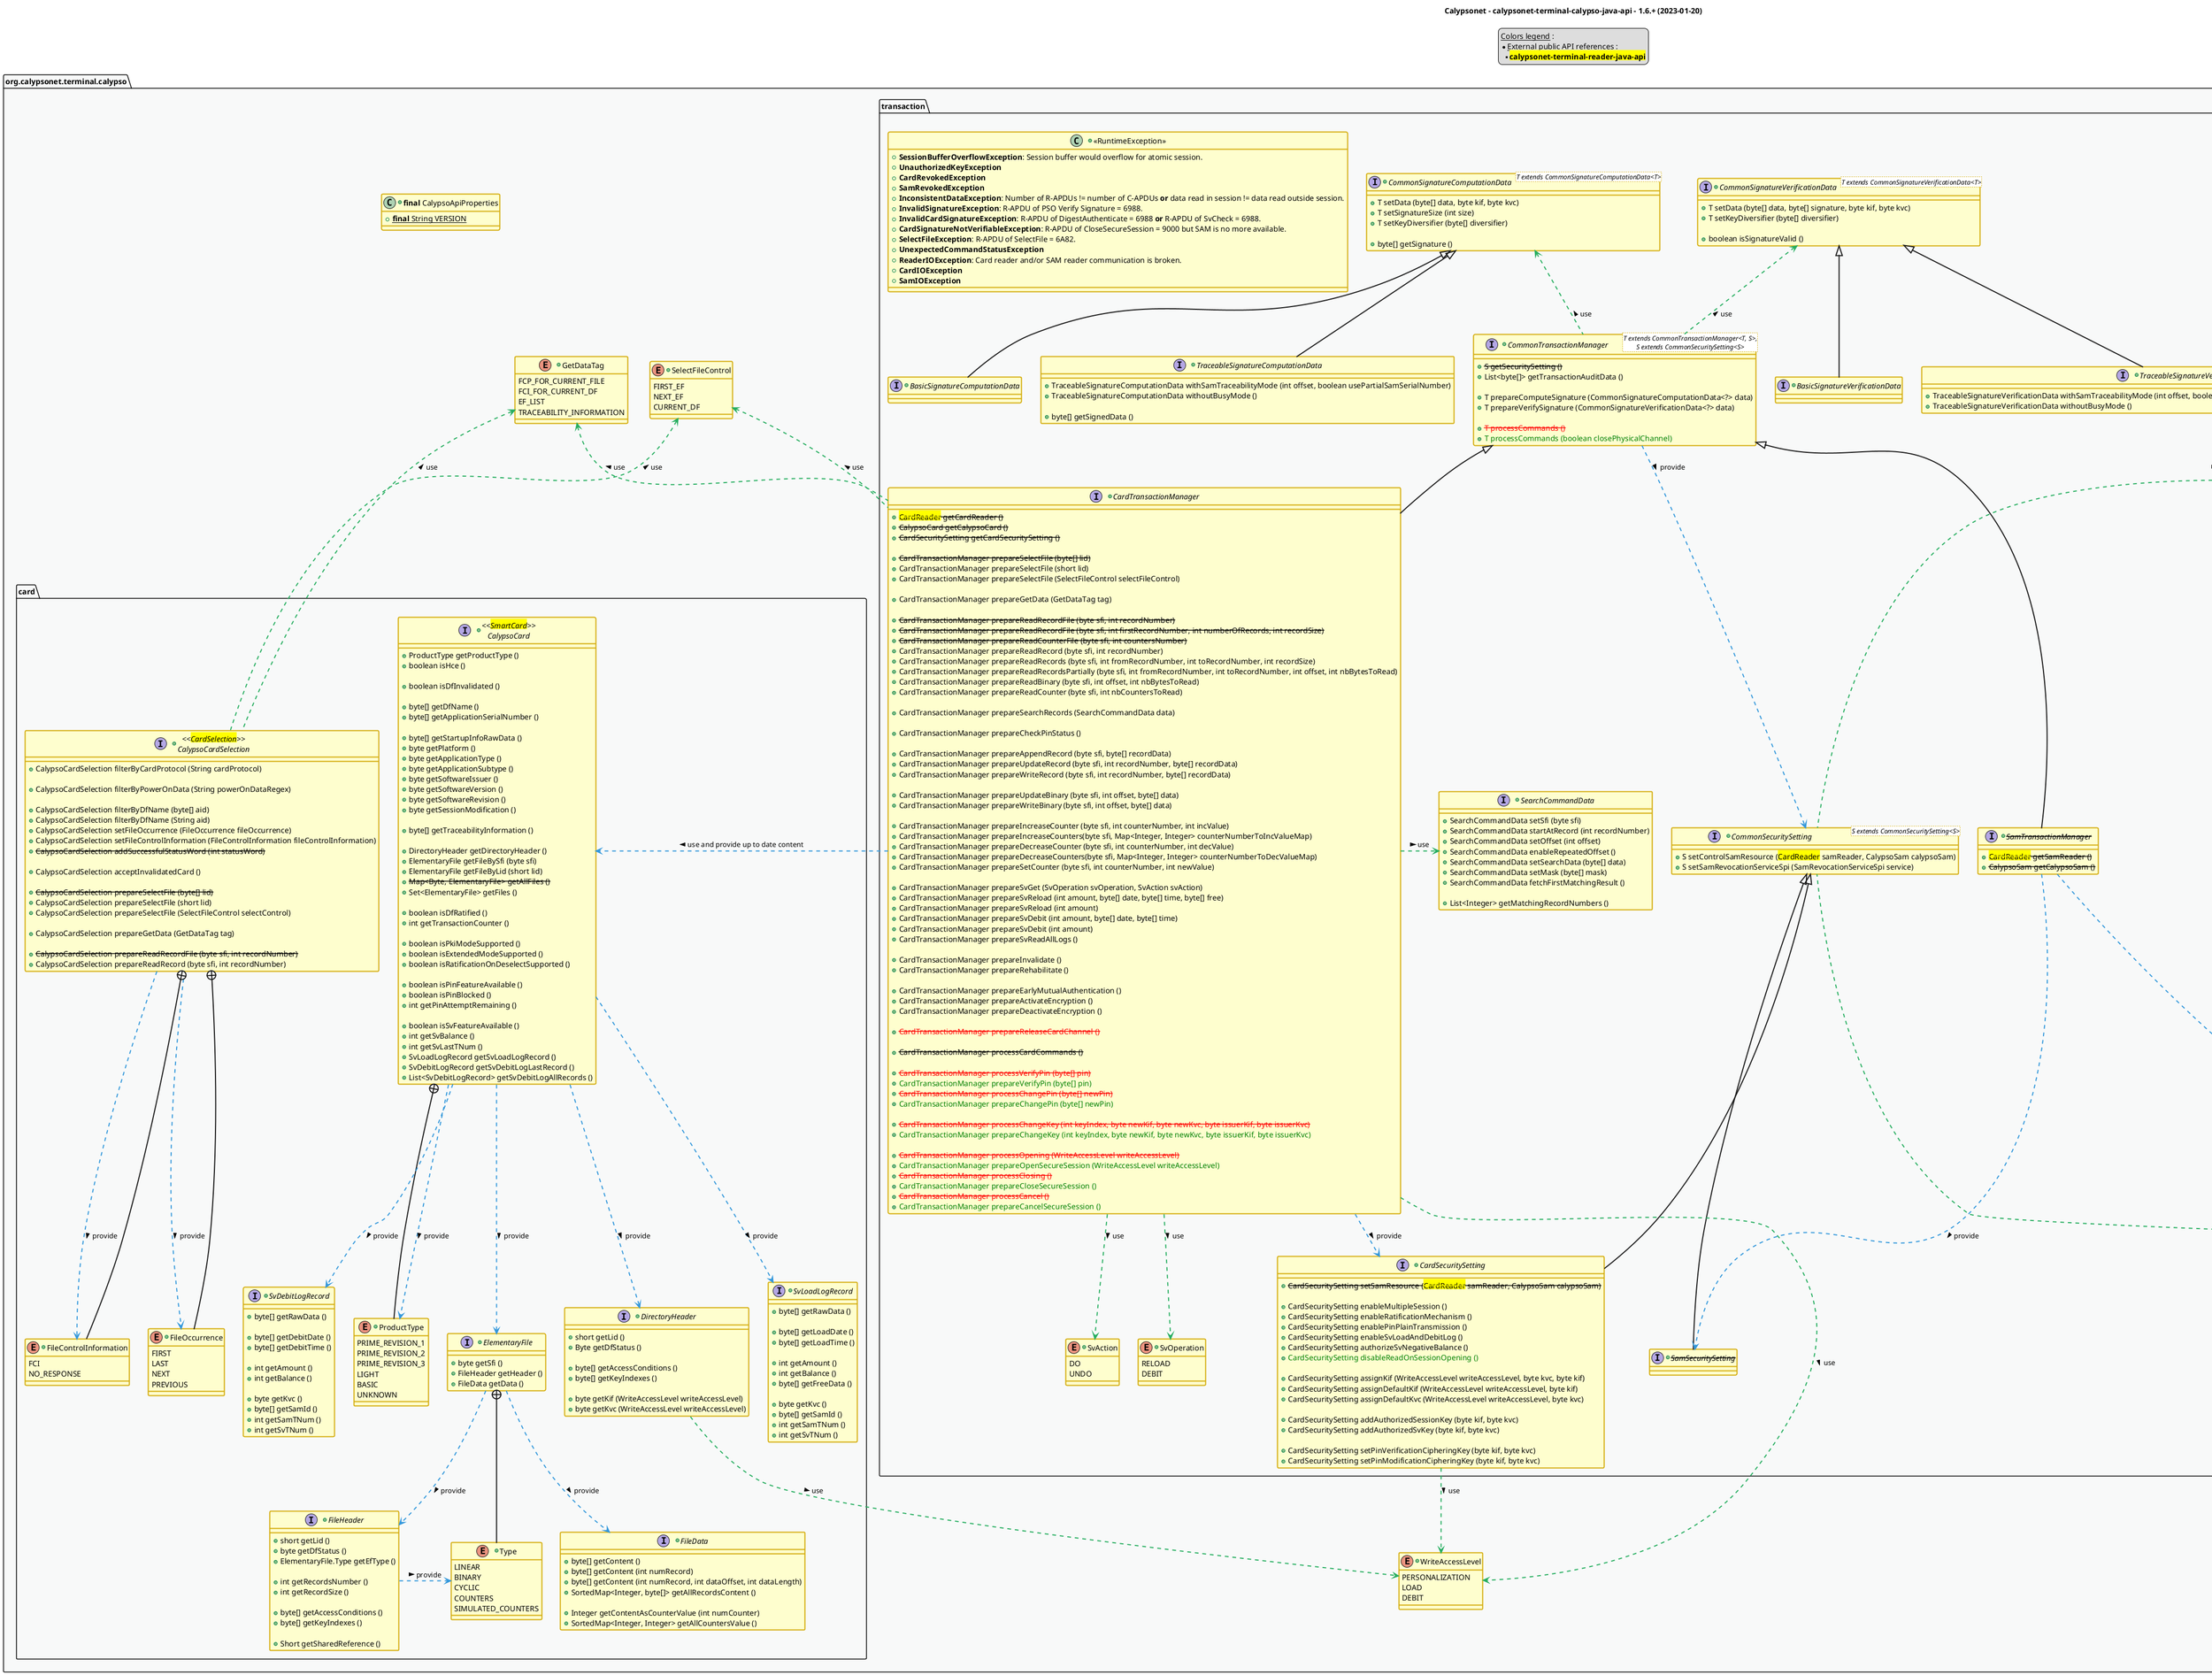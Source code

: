 @startuml
title
    Calypsonet - calypsonet-terminal-calypso-java-api - 1.6.+ (2023-01-20)
end title

' == THEME ==

'Couleurs issues de : https://htmlcolorcodes.com/fr/tableau-de-couleur/tableau-de-couleur-design-plat/
!define C_GREY1 F8F9F9
!define C_GREY2 F2F3F4
!define C_GREY3 E5E7E9
!define C_GREY4 D7DBDD
!define C_GREY5 CACFD2
!define C_GREY6 BDC3C7
!define C_LINK 3498DB
!define C_USE 27AE60

' -- Styles that don't work with new version of plantuml --
skinparam stereotypeABorderColor #A9DCDF
skinparam stereotypeIBorderColor #B4A7E5
skinparam stereotypeCBorderColor #ADD1B2
skinparam stereotypeEBorderColor #EB93DF
' -- END --

skinparam ClassBorderThickness 2
skinparam ArrowThickness 2

' Yellow
skinparam ClassBackgroundColor #FEFECE
skinparam ClassBorderColor #D4AC0D
' Red
skinparam ClassBackgroundColor<<red>> #FDEDEC
skinparam ClassBorderColor<<red>> #E74C3C
hide <<red>> stereotype
' Purple
skinparam ClassBackgroundColor<<purple>> #F4ECF7
skinparam ClassBorderColor<<purple>> #8E44AD
hide <<purple>> stereotype
' blue
skinparam ClassBackgroundColor<<blue>> #EBF5FB
skinparam ClassBorderColor<<blue>> #3498DB
hide <<blue>> stereotype
' Green
skinparam ClassBackgroundColor<<green>> #E9F7EF
skinparam ClassBorderColor<<green>> #27AE60
hide <<green>> stereotype
' Grey
skinparam ClassBackgroundColor<<grey>> #EAECEE
skinparam ClassBorderColor<<grey>> #2C3E50
hide <<grey>> stereotype

' == CONTENT ==

legend top
    __Colors legend__ :
    * __External public API references__ :
    ** <back:yellow>**calypsonet-terminal-reader-java-api**</back>
end legend

package "org.calypsonet.terminal.calypso" as api {

    +class "**final** CalypsoApiProperties" as ApiProperties {
        +{static} **final** String VERSION
    }
    +enum WriteAccessLevel {
        PERSONALIZATION
        LOAD
        DEBIT
    }
    +enum SelectFileControl {
        FIRST_EF
        NEXT_EF
        CURRENT_DF
    }
    +enum GetDataTag {
        FCP_FOR_CURRENT_FILE
        FCI_FOR_CURRENT_DF
        EF_LIST
        TRACEABILITY_INFORMATION
    }
    package spi {
        +interface SamRevocationServiceSpi {
            +boolean isSamRevoked (byte[] serialNumber)
            +boolean isSamRevoked (byte[] serialNumber, int counterValue)
        }
    }
    package card {
        +interface "<<<back:yellow>CardSelection</back>>>\nCalypsoCardSelection" as CalypsoCardSelection {
            +CalypsoCardSelection filterByCardProtocol (String cardProtocol)

            +CalypsoCardSelection filterByPowerOnData (String powerOnDataRegex)

            +CalypsoCardSelection filterByDfName (byte[] aid)
            +CalypsoCardSelection filterByDfName (String aid)
            +CalypsoCardSelection setFileOccurrence (FileOccurrence fileOccurrence)
            +CalypsoCardSelection setFileControlInformation (FileControlInformation fileControlInformation)
            +<s>CalypsoCardSelection addSuccessfulStatusWord (int statusWord)</s>

            +CalypsoCardSelection acceptInvalidatedCard ()

            +<s>CalypsoCardSelection prepareSelectFile (byte[] lid)</s>
            +CalypsoCardSelection prepareSelectFile (short lid)
            +CalypsoCardSelection prepareSelectFile (SelectFileControl selectControl)

            +CalypsoCardSelection prepareGetData (GetDataTag tag)

            +<s>CalypsoCardSelection prepareReadRecordFile (byte sfi, int recordNumber)</s>
            +CalypsoCardSelection prepareReadRecord (byte sfi, int recordNumber)
        }
        +enum FileOccurrence {
            FIRST
            LAST
            NEXT
            PREVIOUS
        }
        +enum FileControlInformation {
            FCI
            NO_RESPONSE
        }
        +interface "<<<back:yellow>SmartCard</back>>>\nCalypsoCard" as CalypsoCard {
            +ProductType getProductType ()
            +boolean isHce ()

            +boolean isDfInvalidated ()

            +byte[] getDfName ()
            +byte[] getApplicationSerialNumber ()

            +byte[] getStartupInfoRawData ()
            +byte getPlatform ()
            +byte getApplicationType ()
            +byte getApplicationSubtype ()
            +byte getSoftwareIssuer ()
            +byte getSoftwareVersion ()
            +byte getSoftwareRevision ()
            +byte getSessionModification ()

            +byte[] getTraceabilityInformation ()

            +DirectoryHeader getDirectoryHeader ()
            +ElementaryFile getFileBySfi (byte sfi)
            +ElementaryFile getFileByLid (short lid)
            +<s>Map<Byte, ElementaryFile> getAllFiles ()</s>
            +Set<ElementaryFile> getFiles ()

            +boolean isDfRatified ()
            +int getTransactionCounter ()

            +boolean isPkiModeSupported ()
            +boolean isExtendedModeSupported ()
            +boolean isRatificationOnDeselectSupported ()

            +boolean isPinFeatureAvailable ()
            +boolean isPinBlocked ()
            +int getPinAttemptRemaining ()

            +boolean isSvFeatureAvailable ()
            +int getSvBalance ()
            +int getSvLastTNum ()
            +SvLoadLogRecord getSvLoadLogRecord ()
            +SvDebitLogRecord getSvDebitLogLastRecord ()
            +List<SvDebitLogRecord> getSvDebitLogAllRecords ()
        }
        +interface DirectoryHeader {
            +short getLid ()
            +Byte getDfStatus ()

            +byte[] getAccessConditions ()
            +byte[] getKeyIndexes ()

            +byte getKif (WriteAccessLevel writeAccessLevel)
            +byte getKvc (WriteAccessLevel writeAccessLevel)
        }
        +interface ElementaryFile {
            +byte getSfi ()
            +FileHeader getHeader ()
            +FileData getData ()
        }
        +interface FileHeader {
            +short getLid ()
            +byte getDfStatus ()
            +ElementaryFile.Type getEfType ()

            +int getRecordsNumber ()
            +int getRecordSize ()

            +byte[] getAccessConditions ()
            +byte[] getKeyIndexes ()

            +Short getSharedReference ()
        }
        +enum "Type" as FileType {
            LINEAR
            BINARY
            CYCLIC
            COUNTERS
            SIMULATED_COUNTERS
        }
        +interface FileData {
            +byte[] getContent ()
            +byte[] getContent (int numRecord)
            +byte[] getContent (int numRecord, int dataOffset, int dataLength)
            +SortedMap<Integer, byte[]> getAllRecordsContent ()

            +Integer getContentAsCounterValue (int numCounter)
            +SortedMap<Integer, Integer> getAllCountersValue ()
        }
        +enum "ProductType" as CardProductType {
            PRIME_REVISION_1
            PRIME_REVISION_2
            PRIME_REVISION_3
            LIGHT
            BASIC
            UNKNOWN
        }
        +interface SvLoadLogRecord {
            +byte[] getRawData ()

            +byte[] getLoadDate ()
            +byte[] getLoadTime ()

            +int getAmount ()
            +int getBalance ()
            +byte[] getFreeData ()

            +byte getKvc ()
            +byte[] getSamId ()
            +int getSamTNum ()
            +int getSvTNum ()
        }
        +interface SvDebitLogRecord {
            +byte[] getRawData ()

            +byte[] getDebitDate ()
            +byte[] getDebitTime ()

            +int getAmount ()
            +int getBalance ()

            +byte getKvc ()
            +byte[] getSamId ()
            +int getSamTNum ()
            +int getSvTNum ()
        }
    }
    package sam {
        +interface "<<<back:yellow>CardSelection</back>>>\nCalypsoSamSelection" as CalypsoSamSelection {
            +CalypsoSamSelection filterByProductType (CalypsoSam.ProductType productType)
            +CalypsoSamSelection filterBySerialNumber (String serialNumberRegex)

            +CalypsoSamSelection setUnlockData (String unlockData)
        }
        +interface "<<<back:yellow>SmartCard</back>>>\nCalypsoSam" as CalypsoSam {
            +ProductType getProductType ()
            +String getProductInfo ()

            +byte[] getSerialNumber ()
            +byte getPlatform ()
            +byte getApplicationType ()
            +byte getApplicationSubType ()
            +byte getSoftwareIssuer ()
            +byte getSoftwareVersion ()
            +byte getSoftwareRevision ()
        }
        +enum "ProductType" as SamProductType {
            SAM_C1
            HSM_C1
            SAM_S1E1
            SAM_S1Dx
            <s>CSAM_F
            UNKNOWN
        }
    }
    package transaction {
        ' Common to Card and SAM
        +interface CommonTransactionManager<T extends CommonTransactionManager<T, S>,\nS extends CommonSecuritySetting<S>> {
            +<s>S getSecuritySetting ()
            +List<byte[]> getTransactionAuditData ()

            +T prepareComputeSignature (CommonSignatureComputationData<?> data)
            +T prepareVerifySignature (CommonSignatureVerificationData<?> data)

            +<s><color:red>T processCommands ()
            +<color:green>T processCommands (boolean closePhysicalChannel)
        }
        +interface CommonSignatureComputationData<T extends CommonSignatureComputationData<T>> {
            +T setData (byte[] data, byte kif, byte kvc)
            +T setSignatureSize (int size)
            +T setKeyDiversifier (byte[] diversifier)

            +byte[] getSignature ()
        }
        +interface BasicSignatureComputationData extends CommonSignatureComputationData {
        }
        +interface TraceableSignatureComputationData extends CommonSignatureComputationData {
            +TraceableSignatureComputationData withSamTraceabilityMode (int offset, boolean usePartialSamSerialNumber)
            +TraceableSignatureComputationData withoutBusyMode ()

            +byte[] getSignedData ()
        }
        +interface CommonSignatureVerificationData<T extends CommonSignatureVerificationData<T>> {
            +T setData (byte[] data, byte[] signature, byte kif, byte kvc)
            +T setKeyDiversifier (byte[] diversifier)

            +boolean isSignatureValid ()
        }
        +interface BasicSignatureVerificationData extends CommonSignatureVerificationData {
        }
        +interface TraceableSignatureVerificationData extends CommonSignatureVerificationData {
            +TraceableSignatureVerificationData withSamTraceabilityMode (int offset, boolean isPartialSamSerialNumber, boolean checkSamRevocationStatus)
            +TraceableSignatureVerificationData withoutBusyMode ()
        }
        +interface CommonSecuritySetting<S extends CommonSecuritySetting<S>> {
            +S setControlSamResource (<back:yellow>CardReader</back> samReader, CalypsoSam calypsoSam)
            +S setSamRevocationServiceSpi (SamRevocationServiceSpi service)
        }
        ' Card
        +interface CardTransactionManager extends CommonTransactionManager {
            +<s><back:yellow>CardReader</back> getCardReader ()
            +<s>CalypsoCard getCalypsoCard ()
            +<s>CardSecuritySetting getCardSecuritySetting ()

            +<s>CardTransactionManager prepareSelectFile (byte[] lid)
            +CardTransactionManager prepareSelectFile (short lid)
            +CardTransactionManager prepareSelectFile (SelectFileControl selectFileControl)

            +CardTransactionManager prepareGetData (GetDataTag tag)

            +<s>CardTransactionManager prepareReadRecordFile (byte sfi, int recordNumber)
            +<s>CardTransactionManager prepareReadRecordFile (byte sfi, int firstRecordNumber, int numberOfRecords, int recordSize)
            +<s>CardTransactionManager prepareReadCounterFile (byte sfi, int countersNumber)
            +CardTransactionManager prepareReadRecord (byte sfi, int recordNumber)
            +CardTransactionManager prepareReadRecords (byte sfi, int fromRecordNumber, int toRecordNumber, int recordSize)
            +CardTransactionManager prepareReadRecordsPartially (byte sfi, int fromRecordNumber, int toRecordNumber, int offset, int nbBytesToRead)
            +CardTransactionManager prepareReadBinary (byte sfi, int offset, int nbBytesToRead)
            +CardTransactionManager prepareReadCounter (byte sfi, int nbCountersToRead)

            +CardTransactionManager prepareSearchRecords (SearchCommandData data)

            +CardTransactionManager prepareCheckPinStatus ()

            +CardTransactionManager prepareAppendRecord (byte sfi, byte[] recordData)
            +CardTransactionManager prepareUpdateRecord (byte sfi, int recordNumber, byte[] recordData)
            +CardTransactionManager prepareWriteRecord (byte sfi, int recordNumber, byte[] recordData)

            +CardTransactionManager prepareUpdateBinary (byte sfi, int offset, byte[] data)
            +CardTransactionManager prepareWriteBinary (byte sfi, int offset, byte[] data)

            +CardTransactionManager prepareIncreaseCounter (byte sfi, int counterNumber, int incValue)
            +CardTransactionManager prepareIncreaseCounters(byte sfi, Map<Integer, Integer> counterNumberToIncValueMap)
            +CardTransactionManager prepareDecreaseCounter (byte sfi, int counterNumber, int decValue)
            +CardTransactionManager prepareDecreaseCounters(byte sfi, Map<Integer, Integer> counterNumberToDecValueMap)
            +CardTransactionManager prepareSetCounter (byte sfi, int counterNumber, int newValue)

            +CardTransactionManager prepareSvGet (SvOperation svOperation, SvAction svAction)
            +CardTransactionManager prepareSvReload (int amount, byte[] date, byte[] time, byte[] free)
            +CardTransactionManager prepareSvReload (int amount)
            +CardTransactionManager prepareSvDebit (int amount, byte[] date, byte[] time)
            +CardTransactionManager prepareSvDebit (int amount)
            +CardTransactionManager prepareSvReadAllLogs ()

            +CardTransactionManager prepareInvalidate ()
            +CardTransactionManager prepareRehabilitate ()

            +CardTransactionManager prepareEarlyMutualAuthentication ()
            +CardTransactionManager prepareActivateEncryption ()
            +CardTransactionManager prepareDeactivateEncryption ()

            +<s><color:red>CardTransactionManager prepareReleaseCardChannel ()

            +<s>CardTransactionManager processCardCommands ()

            +<s><color:red>CardTransactionManager processVerifyPin (byte[] pin)
            +<color:green>CardTransactionManager prepareVerifyPin (byte[] pin)
            +<s><color:red>CardTransactionManager processChangePin (byte[] newPin)
            +<color:green>CardTransactionManager prepareChangePin (byte[] newPin)

            +<s><color:red>CardTransactionManager processChangeKey (int keyIndex, byte newKif, byte newKvc, byte issuerKif, byte issuerKvc)
            +<color:green>CardTransactionManager prepareChangeKey (int keyIndex, byte newKif, byte newKvc, byte issuerKif, byte issuerKvc)

            +<s><color:red>CardTransactionManager processOpening (WriteAccessLevel writeAccessLevel)
            +<color:green>CardTransactionManager prepareOpenSecureSession (WriteAccessLevel writeAccessLevel)
            +<s><color:red>CardTransactionManager processClosing ()
            +<color:green>CardTransactionManager prepareCloseSecureSession ()
            +<s><color:red>CardTransactionManager processCancel ()
            +<color:green>CardTransactionManager prepareCancelSecureSession ()
        }
        +enum SvOperation {
            RELOAD
            DEBIT
        }
        +enum SvAction {
            DO
            UNDO
        }
        +interface CardSecuritySetting extends CommonSecuritySetting {
            +<s>CardSecuritySetting setSamResource (<back:yellow>CardReader</back> samReader, CalypsoSam calypsoSam)

            +CardSecuritySetting enableMultipleSession ()
            +CardSecuritySetting enableRatificationMechanism ()
            +CardSecuritySetting enablePinPlainTransmission ()
            +CardSecuritySetting enableSvLoadAndDebitLog ()
            +CardSecuritySetting authorizeSvNegativeBalance ()
            +<color:green>CardSecuritySetting disableReadOnSessionOpening ()

            +CardSecuritySetting assignKif (WriteAccessLevel writeAccessLevel, byte kvc, byte kif)
            +CardSecuritySetting assignDefaultKif (WriteAccessLevel writeAccessLevel, byte kif)
            +CardSecuritySetting assignDefaultKvc (WriteAccessLevel writeAccessLevel, byte kvc)

            +CardSecuritySetting addAuthorizedSessionKey (byte kif, byte kvc)
            +CardSecuritySetting addAuthorizedSvKey (byte kif, byte kvc)

            +CardSecuritySetting setPinVerificationCipheringKey (byte kif, byte kvc)
            +CardSecuritySetting setPinModificationCipheringKey (byte kif, byte kvc)
        }
        +interface SearchCommandData {
            +SearchCommandData setSfi (byte sfi)
            +SearchCommandData startAtRecord (int recordNumber)
            +SearchCommandData setOffset (int offset)
            +SearchCommandData enableRepeatedOffset ()
            +SearchCommandData setSearchData (byte[] data)
            +SearchCommandData setMask (byte[] mask)
            +SearchCommandData fetchFirstMatchingResult ()

            +List<Integer> getMatchingRecordNumbers ()
        }
        ' SAM
        +interface "<s>SamTransactionManager" as SamTransactionManager extends CommonTransactionManager {
            +<s><back:yellow>CardReader</back> getSamReader ()
            +<s>CalypsoSam getCalypsoSam ()
        }
        +interface "<s>SamSecuritySetting" as SamSecuritySetting extends CommonSecuritySetting {
        }
        ' Exceptions
        +class "<<RuntimeException>>" as RuntimeException {
            +**SessionBufferOverflowException**: Session buffer would overflow for atomic session.
            +**UnauthorizedKeyException**
            +**CardRevokedException**
            +**SamRevokedException**
            +**InconsistentDataException**: Number of R-APDUs != number of C-APDUs **or** data read in session != data read outside session.
            +**InvalidSignatureException**: R-APDU of PSO Verify Signature = 6988.
            +**InvalidCardSignatureException**: R-APDU of DigestAuthenticate = 6988 **or** R-APDU of SvCheck = 6988.
            +**CardSignatureNotVerifiableException**: R-APDU of CloseSecureSession = 9000 but SAM is no more available.
            +**SelectFileException**: R-APDU of SelectFile = 6A82.
            +**UnexpectedCommandStatusException**
            +**ReaderIOException**: Card reader and/or SAM reader communication is broken.
            +**CardIOException**
            +**SamIOException**
        }
    }
}

' Associations

CommonTransactionManager .up.> CommonSignatureComputationData #C_USE : use >
CommonTransactionManager .up.> CommonSignatureVerificationData #C_USE : use >
CommonTransactionManager ..> CommonSecuritySetting #C_LINK : provide >

CommonSecuritySetting .left.> SamRevocationServiceSpi #C_USE : use >
CommonSecuritySetting .left.> CalypsoSam #C_USE : use >

CalypsoCardSelection +-- FileOccurrence
CalypsoCardSelection ..> FileOccurrence #C_LINK : provide >
CalypsoCardSelection +-- FileControlInformation
CalypsoCardSelection ..> FileControlInformation #C_LINK : provide >

CardTransactionManager ..> WriteAccessLevel #C_USE : use >
CardTransactionManager ..> SvOperation #C_USE : use >
CardTransactionManager ..> SvAction #C_USE : use >
CardTransactionManager .up.> SelectFileControl #C_USE : use >
CardTransactionManager .up.> GetDataTag #C_USE : use >
CardTransactionManager .right.> SearchCommandData #C_USE : use >
CardTransactionManager .right.> CalypsoCard #C_LINK : use and provide up to date content >
CardTransactionManager ..> CardSecuritySetting #C_LINK : provide >

CardSecuritySetting ..> WriteAccessLevel #C_USE : use >

CalypsoSamSelection ..> SamProductType #C_USE : use >

SamTransactionManager ..> CalypsoSam #C_LINK : provide >
SamTransactionManager ..> SamSecuritySetting #C_LINK : provide >

CalypsoSam +-- SamProductType
CalypsoSam ..> SamProductType #C_LINK : provide >

CalypsoCardSelection .up.> SelectFileControl #C_USE : use >
CalypsoCardSelection .up.> GetDataTag #C_USE : use >

CalypsoCard ..> DirectoryHeader #C_LINK : provide >
CalypsoCard ..> ElementaryFile #C_LINK : provide >
CalypsoCard +-- CardProductType
CalypsoCard ..> CardProductType #C_LINK : provide >
CalypsoCard ..> SvLoadLogRecord #C_LINK : provide >
CalypsoCard ..> SvDebitLogRecord #C_LINK : provide >

DirectoryHeader ..> WriteAccessLevel #C_USE : use >

ElementaryFile +-- FileType
ElementaryFile ..> FileHeader #C_LINK : provide >
ElementaryFile ..> FileData #C_LINK : provide >

FileHeader .right.> FileType #C_LINK : provide >

' == LAYOUT ==

'CommonSignatureComputationData -[hidden]- CommonSignatureVerificationData
'CardSecuritySetting -[hidden]- CalypsoSam
'SamSecuritySetting -[hidden]- CalypsoSam

' == STYLE ==

package api #C_GREY1 {}
package spi #C_GREY2 {}
package card #C_GREY2 {}
package sam #C_GREY2 {}
package transaction #C_GREY2 {}


@enduml